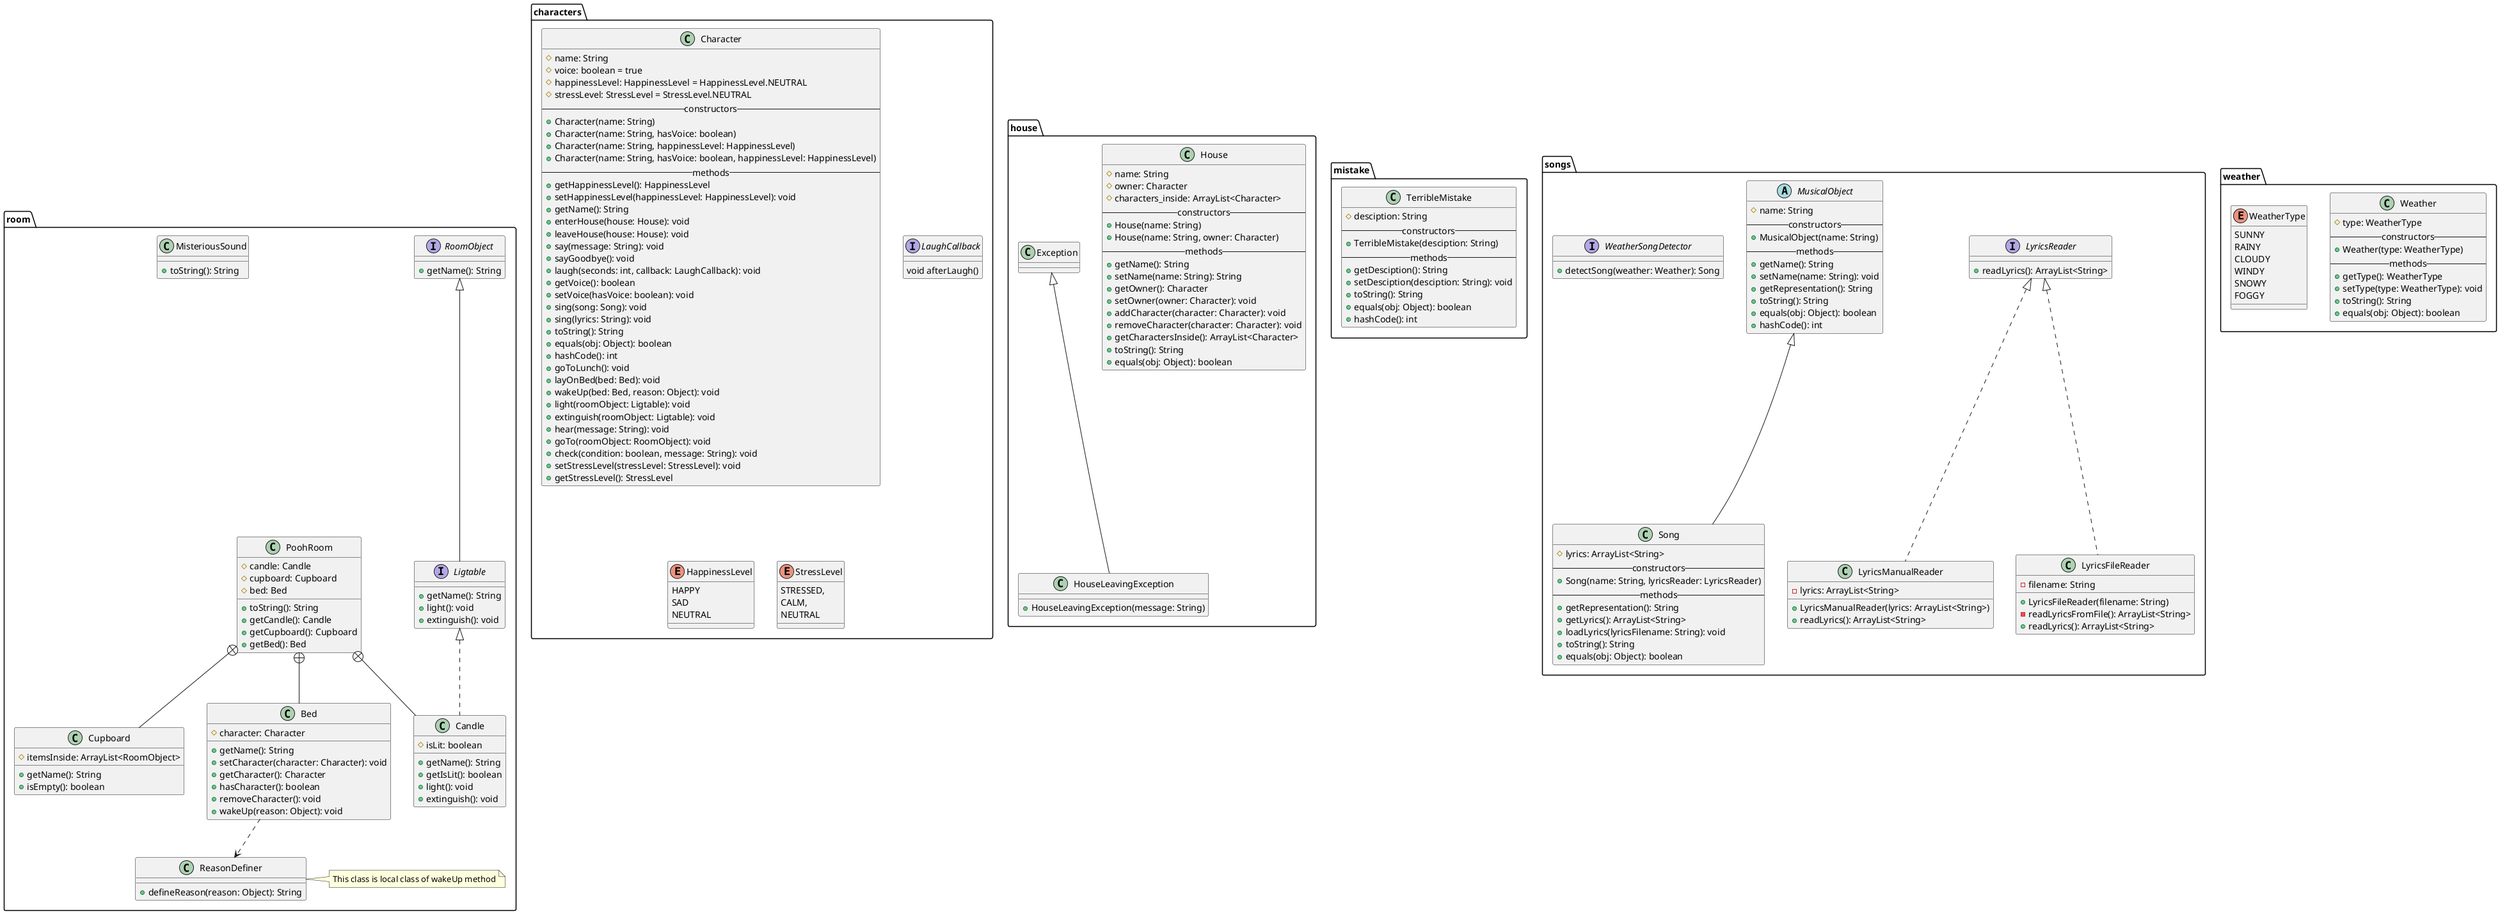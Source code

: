 @startuml ClassesModel

package characters {
    class Character {
        # name: String
        # voice: boolean = true
        # happinessLevel: HappinessLevel = HappinessLevel.NEUTRAL
        # stressLevel: StressLevel = StressLevel.NEUTRAL
        -- constructors --
        + Character(name: String)
        + Character(name: String, hasVoice: boolean)
        + Character(name: String, happinessLevel: HappinessLevel)
        + Character(name: String, hasVoice: boolean, happinessLevel: HappinessLevel)
        -- methods --
        + getHappinessLevel(): HappinessLevel
        + setHappinessLevel(happinessLevel: HappinessLevel): void
        + getName(): String
        + enterHouse(house: House): void
        + leaveHouse(house: House): void
        + say(message: String): void
        + sayGoodbye(): void
        + laugh(seconds: int, callback: LaughCallback): void
        + getVoice(): boolean
        + setVoice(hasVoice: boolean): void
        + sing(song: Song): void
        + sing(lyrics: String): void
        + toString(): String
        + equals(obj: Object): boolean
        + hashCode(): int
        + goToLunch(): void
        + layOnBed(bed: Bed): void
        + wakeUp(bed: Bed, reason: Object): void
        + light(roomObject: Ligtable): void
        + extinguish(roomObject: Ligtable): void
        + hear(message: String): void
        + goTo(roomObject: RoomObject): void
        + check(condition: boolean, message: String): void
        + setStressLevel(stressLevel: StressLevel): void
        + getStressLevel(): StressLevel
    }

    interface LaughCallback {
        void afterLaugh()
    }

    enum HappinessLevel {
        HAPPY
        SAD
        NEUTRAL
    }

    enum StressLevel {
        STRESSED,
        CALM,
        NEUTRAL
    }
}

package house {
    class House {
        # name: String
        # owner: Character
        # characters_inside: ArrayList<Character>
        -- constructors --
        + House(name: String)
        + House(name: String, owner: Character)
        -- methods --
        + getName(): String
        + setName(name: String): String
        + getOwner(): Character
        + setOwner(owner: Character): void
        + addCharacter(character: Character): void
        + removeCharacter(character: Character): void
        + getCharactersInside(): ArrayList<Character>
        + toString(): String
        + equals(obj: Object): boolean
    }

    class HouseLeavingException extends Exception {
        + HouseLeavingException(message: String)
    }
}

package mistake {
    class TerribleMistake {
        # desciption: String
        -- constructors --
        + TerribleMistake(desciption: String)
        -- methods --
        + getDesciption(): String
        + setDesciption(desciption: String): void
        + toString(): String
        + equals(obj: Object): boolean
        + hashCode(): int
    }
}

package songs {
    interface LyricsReader {
        + readLyrics(): ArrayList<String>
    }

    class LyricsManualReader implements LyricsReader  {
        - lyrics: ArrayList<String>

        + LyricsManualReader(lyrics: ArrayList<String>)
        + readLyrics(): ArrayList<String>
    }

    class LyricsFileReader implements LyricsReader {
        - filename: String

        + LyricsFileReader(filename: String)
        - readLyricsFromFile(): ArrayList<String>
        + readLyrics(): ArrayList<String>
    }

    abstract class MusicalObject {
        # name: String
        -- constructors --
        + MusicalObject(name: String)
        -- methods --
        + getName(): String
        + setName(name: String): void
        + getRepresentation(): String
        + toString(): String
        + equals(obj: Object): boolean
        + hashCode(): int
    }

    class Song extends MusicalObject {
        # lyrics: ArrayList<String>
        -- constructors --
        + Song(name: String, lyricsReader: LyricsReader)
        -- methods --
        + getRepresentation(): String
        + getLyrics(): ArrayList<String>
        + loadLyrics(lyricsFilename: String): void
        + toString(): String
        + equals(obj: Object): boolean
    }

    interface WeatherSongDetector {
        + detectSong(weather: Weather): Song
    }
}

package weather {
    class Weather {
        # type: WeatherType
        -- constructors --
        + Weather(type: WeatherType)
        -- methods --
        + getType(): WeatherType
        + setType(type: WeatherType): void
        + toString(): String
        + equals(obj: Object): boolean
    }

    enum WeatherType {
        SUNNY
        RAINY
        CLOUDY
        WINDY
        SNOWY
        FOGGY
    }
}

package room {
    interface Ligtable extends RoomObject {
        + getName(): String
        + light(): void
        + extinguish(): void
    }

    interface RoomObject {
        + getName(): String
    }

    class PoohRoom {
        # candle: Candle
        # cupboard: Cupboard
        # bed: Bed

        + toString(): String
        + getCandle(): Candle
        + getCupboard(): Cupboard
        + getBed(): Bed
    }

    class Candle implements Ligtable {
        # isLit: boolean

        + getName(): String
        + getIsLit(): boolean
        + light(): void
        + extinguish(): void
    }

    class Cupboard {
        # itemsInside: ArrayList<RoomObject>

        + getName(): String
        + isEmpty(): boolean
    }

    class Bed {
        # character: Character

        + getName(): String
        + setCharacter(character: Character): void
        + getCharacter(): Character
        + hasCharacter(): boolean
        + removeCharacter(): void
        + wakeUp(reason: Object): void
    }

    class ReasonDefiner {
        + defineReason(reason: Object): String
    }

    class MisteriousSound {
        + toString(): String
    }

    PoohRoom +-- Candle
    PoohRoom +-- Cupboard
    PoohRoom +-- Bed

    ' ReasonDefiner is local class of wakeUp method
    Bed ..> ReasonDefiner

    note right of ReasonDefiner
        This class is local class of wakeUp method
    end note
}

@enduml